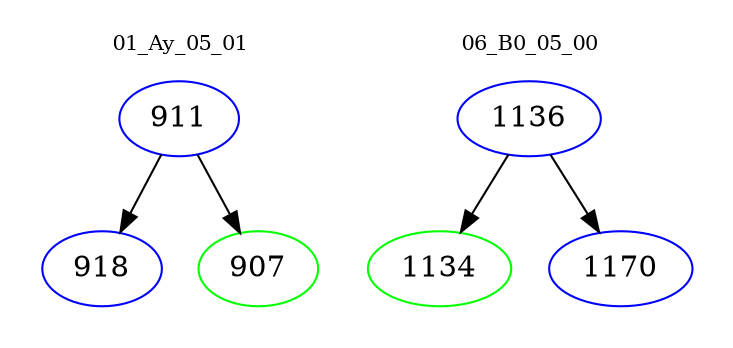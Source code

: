 digraph{
subgraph cluster_0 {
color = white
label = "01_Ay_05_01";
fontsize=10;
T0_911 [label="911", color="blue"]
T0_911 -> T0_918 [color="black"]
T0_918 [label="918", color="blue"]
T0_911 -> T0_907 [color="black"]
T0_907 [label="907", color="green"]
}
subgraph cluster_1 {
color = white
label = "06_B0_05_00";
fontsize=10;
T1_1136 [label="1136", color="blue"]
T1_1136 -> T1_1134 [color="black"]
T1_1134 [label="1134", color="green"]
T1_1136 -> T1_1170 [color="black"]
T1_1170 [label="1170", color="blue"]
}
}

